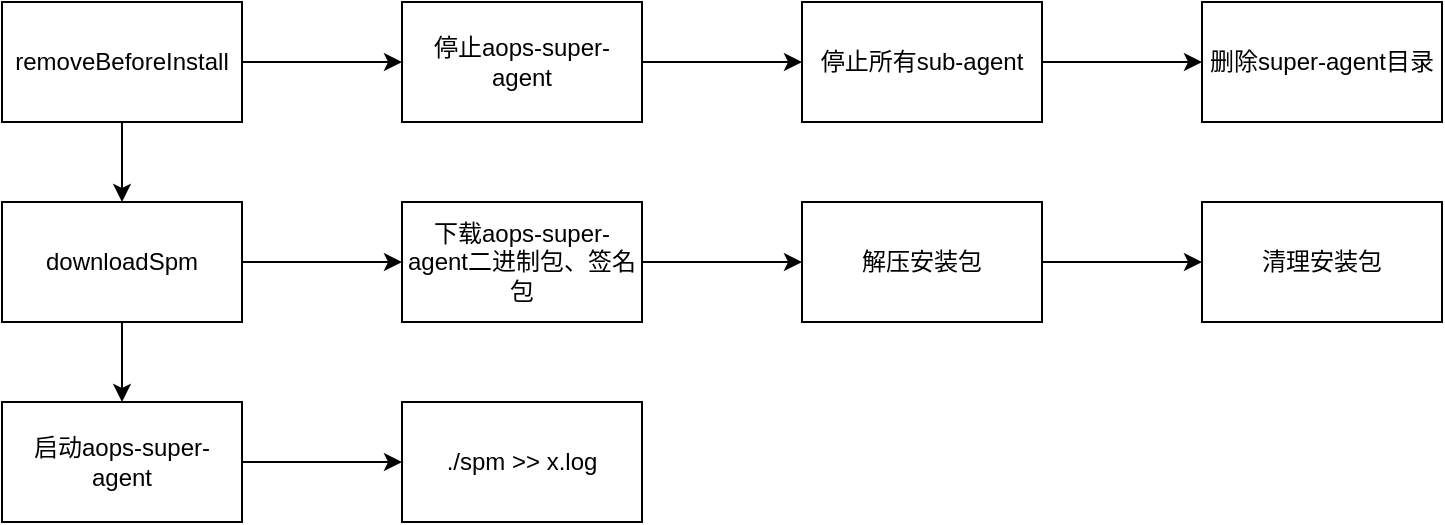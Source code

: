 <mxfile version="20.3.0" type="device"><diagram id="nn1jimoCGaXj6zvuD6H9" name="第 1 页"><mxGraphModel dx="1865" dy="1818" grid="1" gridSize="10" guides="1" tooltips="1" connect="1" arrows="1" fold="1" page="1" pageScale="1" pageWidth="827" pageHeight="1169" math="0" shadow="0"><root><mxCell id="0"/><mxCell id="1" parent="0"/><mxCell id="9JrO2F_8ILoT_3e2-MCk-2" value="" style="edgeStyle=orthogonalEdgeStyle;rounded=0;orthogonalLoop=1;jettySize=auto;html=1;" edge="1" parent="1" source="9JrO2F_8ILoT_3e2-MCk-3" target="9JrO2F_8ILoT_3e2-MCk-8"><mxGeometry relative="1" as="geometry"/></mxCell><mxCell id="9JrO2F_8ILoT_3e2-MCk-3" value="停止aops-super-agent" style="rounded=0;whiteSpace=wrap;html=1;" vertex="1" parent="1"><mxGeometry y="-200" width="120" height="60" as="geometry"/></mxCell><mxCell id="9JrO2F_8ILoT_3e2-MCk-4" style="edgeStyle=orthogonalEdgeStyle;rounded=0;orthogonalLoop=1;jettySize=auto;html=1;entryX=0;entryY=0.5;entryDx=0;entryDy=0;" edge="1" parent="1" source="9JrO2F_8ILoT_3e2-MCk-6" target="9JrO2F_8ILoT_3e2-MCk-3"><mxGeometry relative="1" as="geometry"/></mxCell><mxCell id="9JrO2F_8ILoT_3e2-MCk-5" value="" style="edgeStyle=orthogonalEdgeStyle;rounded=0;orthogonalLoop=1;jettySize=auto;html=1;" edge="1" parent="1" source="9JrO2F_8ILoT_3e2-MCk-6" target="9JrO2F_8ILoT_3e2-MCk-12"><mxGeometry relative="1" as="geometry"/></mxCell><mxCell id="9JrO2F_8ILoT_3e2-MCk-6" value="removeBeforeInstall" style="rounded=0;whiteSpace=wrap;html=1;" vertex="1" parent="1"><mxGeometry x="-200" y="-200" width="120" height="60" as="geometry"/></mxCell><mxCell id="9JrO2F_8ILoT_3e2-MCk-7" value="" style="edgeStyle=orthogonalEdgeStyle;rounded=0;orthogonalLoop=1;jettySize=auto;html=1;" edge="1" parent="1" source="9JrO2F_8ILoT_3e2-MCk-8" target="9JrO2F_8ILoT_3e2-MCk-9"><mxGeometry relative="1" as="geometry"/></mxCell><mxCell id="9JrO2F_8ILoT_3e2-MCk-8" value="停止所有sub-agent" style="rounded=0;whiteSpace=wrap;html=1;" vertex="1" parent="1"><mxGeometry x="200" y="-200" width="120" height="60" as="geometry"/></mxCell><mxCell id="9JrO2F_8ILoT_3e2-MCk-9" value="删除super-agent目录" style="rounded=0;whiteSpace=wrap;html=1;" vertex="1" parent="1"><mxGeometry x="400" y="-200" width="120" height="60" as="geometry"/></mxCell><mxCell id="9JrO2F_8ILoT_3e2-MCk-10" value="" style="edgeStyle=orthogonalEdgeStyle;rounded=0;orthogonalLoop=1;jettySize=auto;html=1;" edge="1" parent="1" source="9JrO2F_8ILoT_3e2-MCk-12" target="9JrO2F_8ILoT_3e2-MCk-14"><mxGeometry relative="1" as="geometry"/></mxCell><mxCell id="9JrO2F_8ILoT_3e2-MCk-11" value="" style="edgeStyle=orthogonalEdgeStyle;rounded=0;orthogonalLoop=1;jettySize=auto;html=1;" edge="1" parent="1" source="9JrO2F_8ILoT_3e2-MCk-12" target="9JrO2F_8ILoT_3e2-MCk-19"><mxGeometry relative="1" as="geometry"/></mxCell><mxCell id="9JrO2F_8ILoT_3e2-MCk-12" value="downloadSpm" style="rounded=0;whiteSpace=wrap;html=1;" vertex="1" parent="1"><mxGeometry x="-200" y="-100" width="120" height="60" as="geometry"/></mxCell><mxCell id="9JrO2F_8ILoT_3e2-MCk-13" value="" style="edgeStyle=orthogonalEdgeStyle;rounded=0;orthogonalLoop=1;jettySize=auto;html=1;" edge="1" parent="1" source="9JrO2F_8ILoT_3e2-MCk-14" target="9JrO2F_8ILoT_3e2-MCk-16"><mxGeometry relative="1" as="geometry"/></mxCell><mxCell id="9JrO2F_8ILoT_3e2-MCk-14" value="下载aops-super-agent二进制包、签名包" style="rounded=0;whiteSpace=wrap;html=1;" vertex="1" parent="1"><mxGeometry y="-100" width="120" height="60" as="geometry"/></mxCell><mxCell id="9JrO2F_8ILoT_3e2-MCk-15" value="" style="edgeStyle=orthogonalEdgeStyle;rounded=0;orthogonalLoop=1;jettySize=auto;html=1;" edge="1" parent="1" source="9JrO2F_8ILoT_3e2-MCk-16" target="9JrO2F_8ILoT_3e2-MCk-17"><mxGeometry relative="1" as="geometry"/></mxCell><mxCell id="9JrO2F_8ILoT_3e2-MCk-16" value="解压安装包" style="rounded=0;whiteSpace=wrap;html=1;" vertex="1" parent="1"><mxGeometry x="200" y="-100" width="120" height="60" as="geometry"/></mxCell><mxCell id="9JrO2F_8ILoT_3e2-MCk-17" value="清理安装包" style="rounded=0;whiteSpace=wrap;html=1;" vertex="1" parent="1"><mxGeometry x="400" y="-100" width="120" height="60" as="geometry"/></mxCell><mxCell id="9JrO2F_8ILoT_3e2-MCk-18" value="" style="edgeStyle=orthogonalEdgeStyle;rounded=0;orthogonalLoop=1;jettySize=auto;html=1;" edge="1" parent="1" source="9JrO2F_8ILoT_3e2-MCk-19" target="9JrO2F_8ILoT_3e2-MCk-20"><mxGeometry relative="1" as="geometry"/></mxCell><mxCell id="9JrO2F_8ILoT_3e2-MCk-19" value="启动aops-super-agent" style="rounded=0;whiteSpace=wrap;html=1;" vertex="1" parent="1"><mxGeometry x="-200" width="120" height="60" as="geometry"/></mxCell><mxCell id="9JrO2F_8ILoT_3e2-MCk-20" value="./spm &amp;gt;&amp;gt; x.log" style="rounded=0;whiteSpace=wrap;html=1;" vertex="1" parent="1"><mxGeometry width="120" height="60" as="geometry"/></mxCell></root></mxGraphModel></diagram></mxfile>